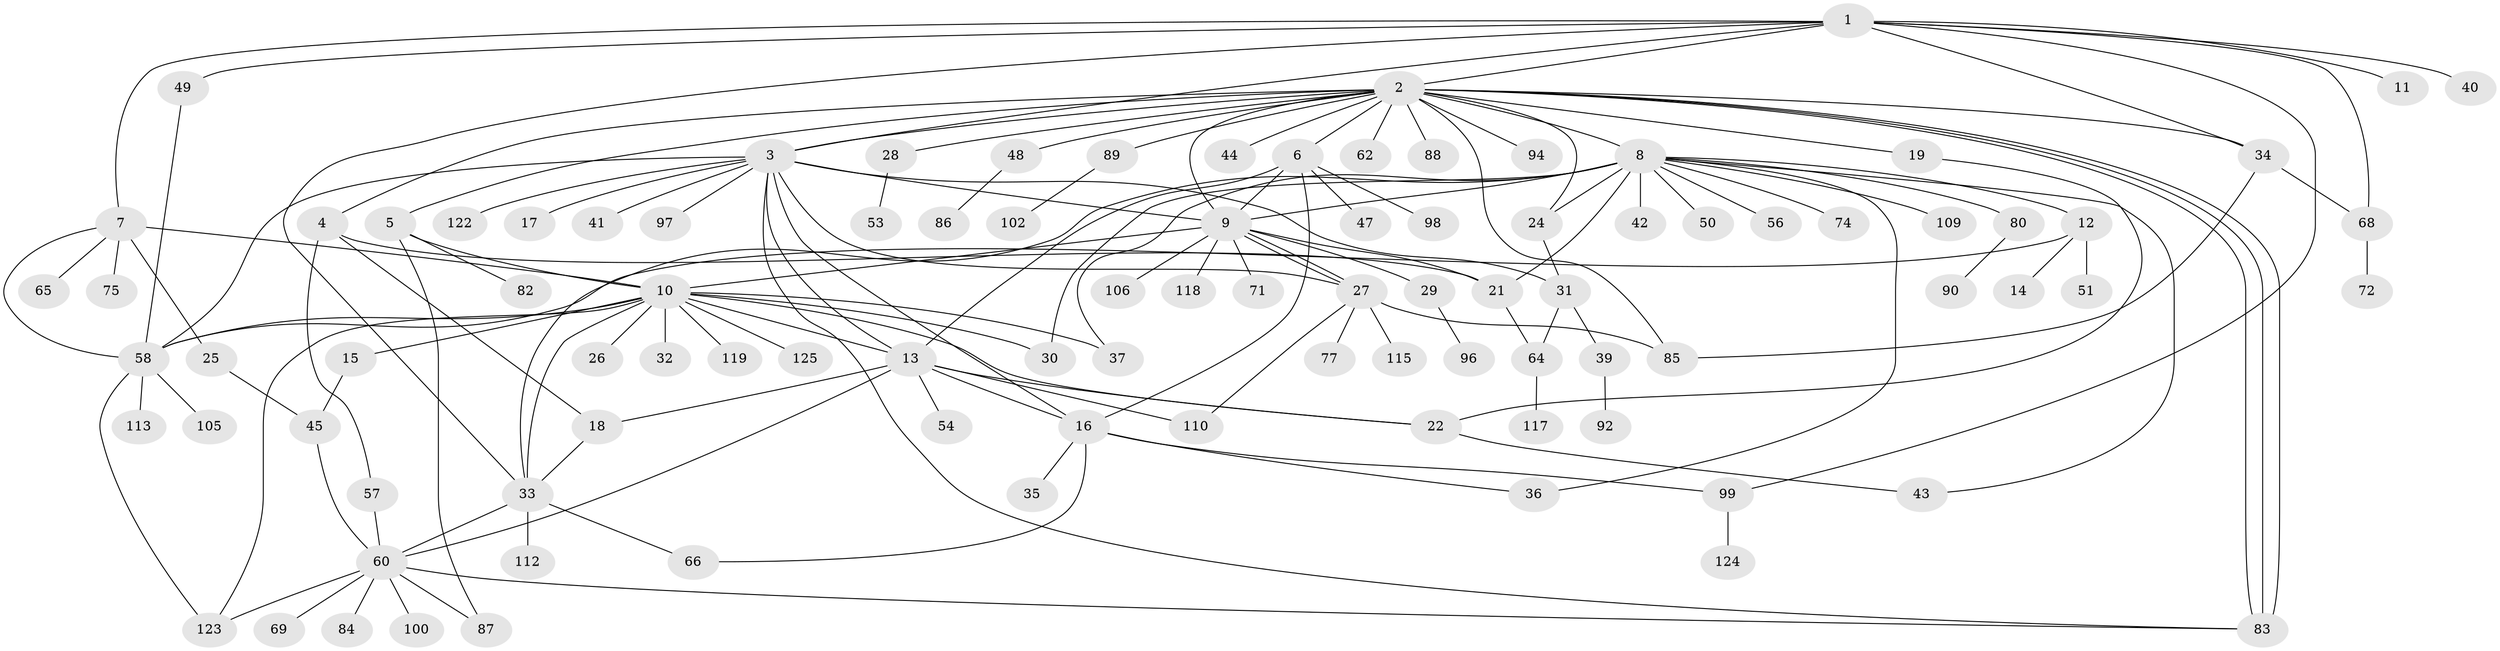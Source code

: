 // original degree distribution, {10: 0.008, 22: 0.008, 11: 0.008, 5: 0.032, 6: 0.032, 7: 0.016, 17: 0.008, 13: 0.008, 15: 0.008, 2: 0.232, 9: 0.016, 1: 0.464, 4: 0.056, 3: 0.096, 8: 0.008}
// Generated by graph-tools (version 1.1) at 2025/41/03/06/25 10:41:45]
// undirected, 96 vertices, 144 edges
graph export_dot {
graph [start="1"]
  node [color=gray90,style=filled];
  1 [super="+46"];
  2 [super="+73"];
  3 [super="+81"];
  4 [super="+121"];
  5 [super="+23"];
  6 [super="+79"];
  7 [super="+52"];
  8 [super="+59"];
  9 [super="+20"];
  10 [super="+55"];
  11 [super="+61"];
  12 [super="+116"];
  13 [super="+67"];
  14;
  15;
  16 [super="+38"];
  17;
  18 [super="+103"];
  19;
  21 [super="+91"];
  22;
  24;
  25;
  26;
  27 [super="+108"];
  28 [super="+76"];
  29;
  30;
  31 [super="+63"];
  32;
  33;
  34 [super="+107"];
  35;
  36;
  37 [super="+78"];
  39;
  40 [super="+120"];
  41;
  42;
  43;
  44;
  45 [super="+114"];
  47;
  48;
  49;
  50;
  51;
  53;
  54;
  56;
  57;
  58 [super="+104"];
  60 [super="+70"];
  62;
  64;
  65;
  66;
  68;
  69;
  71;
  72;
  74;
  75;
  77;
  80;
  82;
  83 [super="+93"];
  84 [super="+101"];
  85;
  86;
  87 [super="+95"];
  88;
  89;
  90;
  92;
  94;
  96;
  97;
  98;
  99;
  100;
  102;
  105;
  106;
  109;
  110 [super="+111"];
  112;
  113;
  115;
  117;
  118;
  119;
  122;
  123;
  124;
  125;
  1 -- 2;
  1 -- 3;
  1 -- 7;
  1 -- 11;
  1 -- 34;
  1 -- 40;
  1 -- 49;
  1 -- 68;
  1 -- 99;
  1 -- 33;
  2 -- 3 [weight=2];
  2 -- 4;
  2 -- 5;
  2 -- 6;
  2 -- 8;
  2 -- 9;
  2 -- 19;
  2 -- 24;
  2 -- 28;
  2 -- 44;
  2 -- 48;
  2 -- 62;
  2 -- 83;
  2 -- 83;
  2 -- 83;
  2 -- 85;
  2 -- 88;
  2 -- 89;
  2 -- 94;
  2 -- 34;
  3 -- 9;
  3 -- 16;
  3 -- 17;
  3 -- 31;
  3 -- 41;
  3 -- 83;
  3 -- 97;
  3 -- 122;
  3 -- 58;
  3 -- 27;
  3 -- 13;
  4 -- 18;
  4 -- 57;
  4 -- 21;
  5 -- 10;
  5 -- 82;
  5 -- 87;
  6 -- 9;
  6 -- 13;
  6 -- 47;
  6 -- 16;
  6 -- 98;
  7 -- 10;
  7 -- 25;
  7 -- 58;
  7 -- 65;
  7 -- 75;
  8 -- 9;
  8 -- 12;
  8 -- 21;
  8 -- 24;
  8 -- 30;
  8 -- 36;
  8 -- 37 [weight=2];
  8 -- 42;
  8 -- 43;
  8 -- 50;
  8 -- 56;
  8 -- 74;
  8 -- 80;
  8 -- 109;
  8 -- 33;
  9 -- 10;
  9 -- 21;
  9 -- 27;
  9 -- 27;
  9 -- 29;
  9 -- 71;
  9 -- 106;
  9 -- 118;
  10 -- 13;
  10 -- 15;
  10 -- 22;
  10 -- 26;
  10 -- 30;
  10 -- 32;
  10 -- 58;
  10 -- 119;
  10 -- 123;
  10 -- 125;
  10 -- 33;
  10 -- 37;
  12 -- 14;
  12 -- 51;
  12 -- 58;
  13 -- 18;
  13 -- 22;
  13 -- 54;
  13 -- 110;
  13 -- 16;
  13 -- 60;
  15 -- 45;
  16 -- 35;
  16 -- 66;
  16 -- 99;
  16 -- 36;
  18 -- 33;
  19 -- 22;
  21 -- 64;
  22 -- 43;
  24 -- 31;
  25 -- 45;
  27 -- 77;
  27 -- 85;
  27 -- 115;
  27 -- 110;
  28 -- 53;
  29 -- 96;
  31 -- 39;
  31 -- 64;
  33 -- 60;
  33 -- 66;
  33 -- 112;
  34 -- 85;
  34 -- 68;
  39 -- 92;
  45 -- 60;
  48 -- 86;
  49 -- 58;
  57 -- 60;
  58 -- 105;
  58 -- 123;
  58 -- 113;
  60 -- 69;
  60 -- 83;
  60 -- 84;
  60 -- 87;
  60 -- 100;
  60 -- 123;
  64 -- 117;
  68 -- 72;
  80 -- 90;
  89 -- 102;
  99 -- 124;
}
